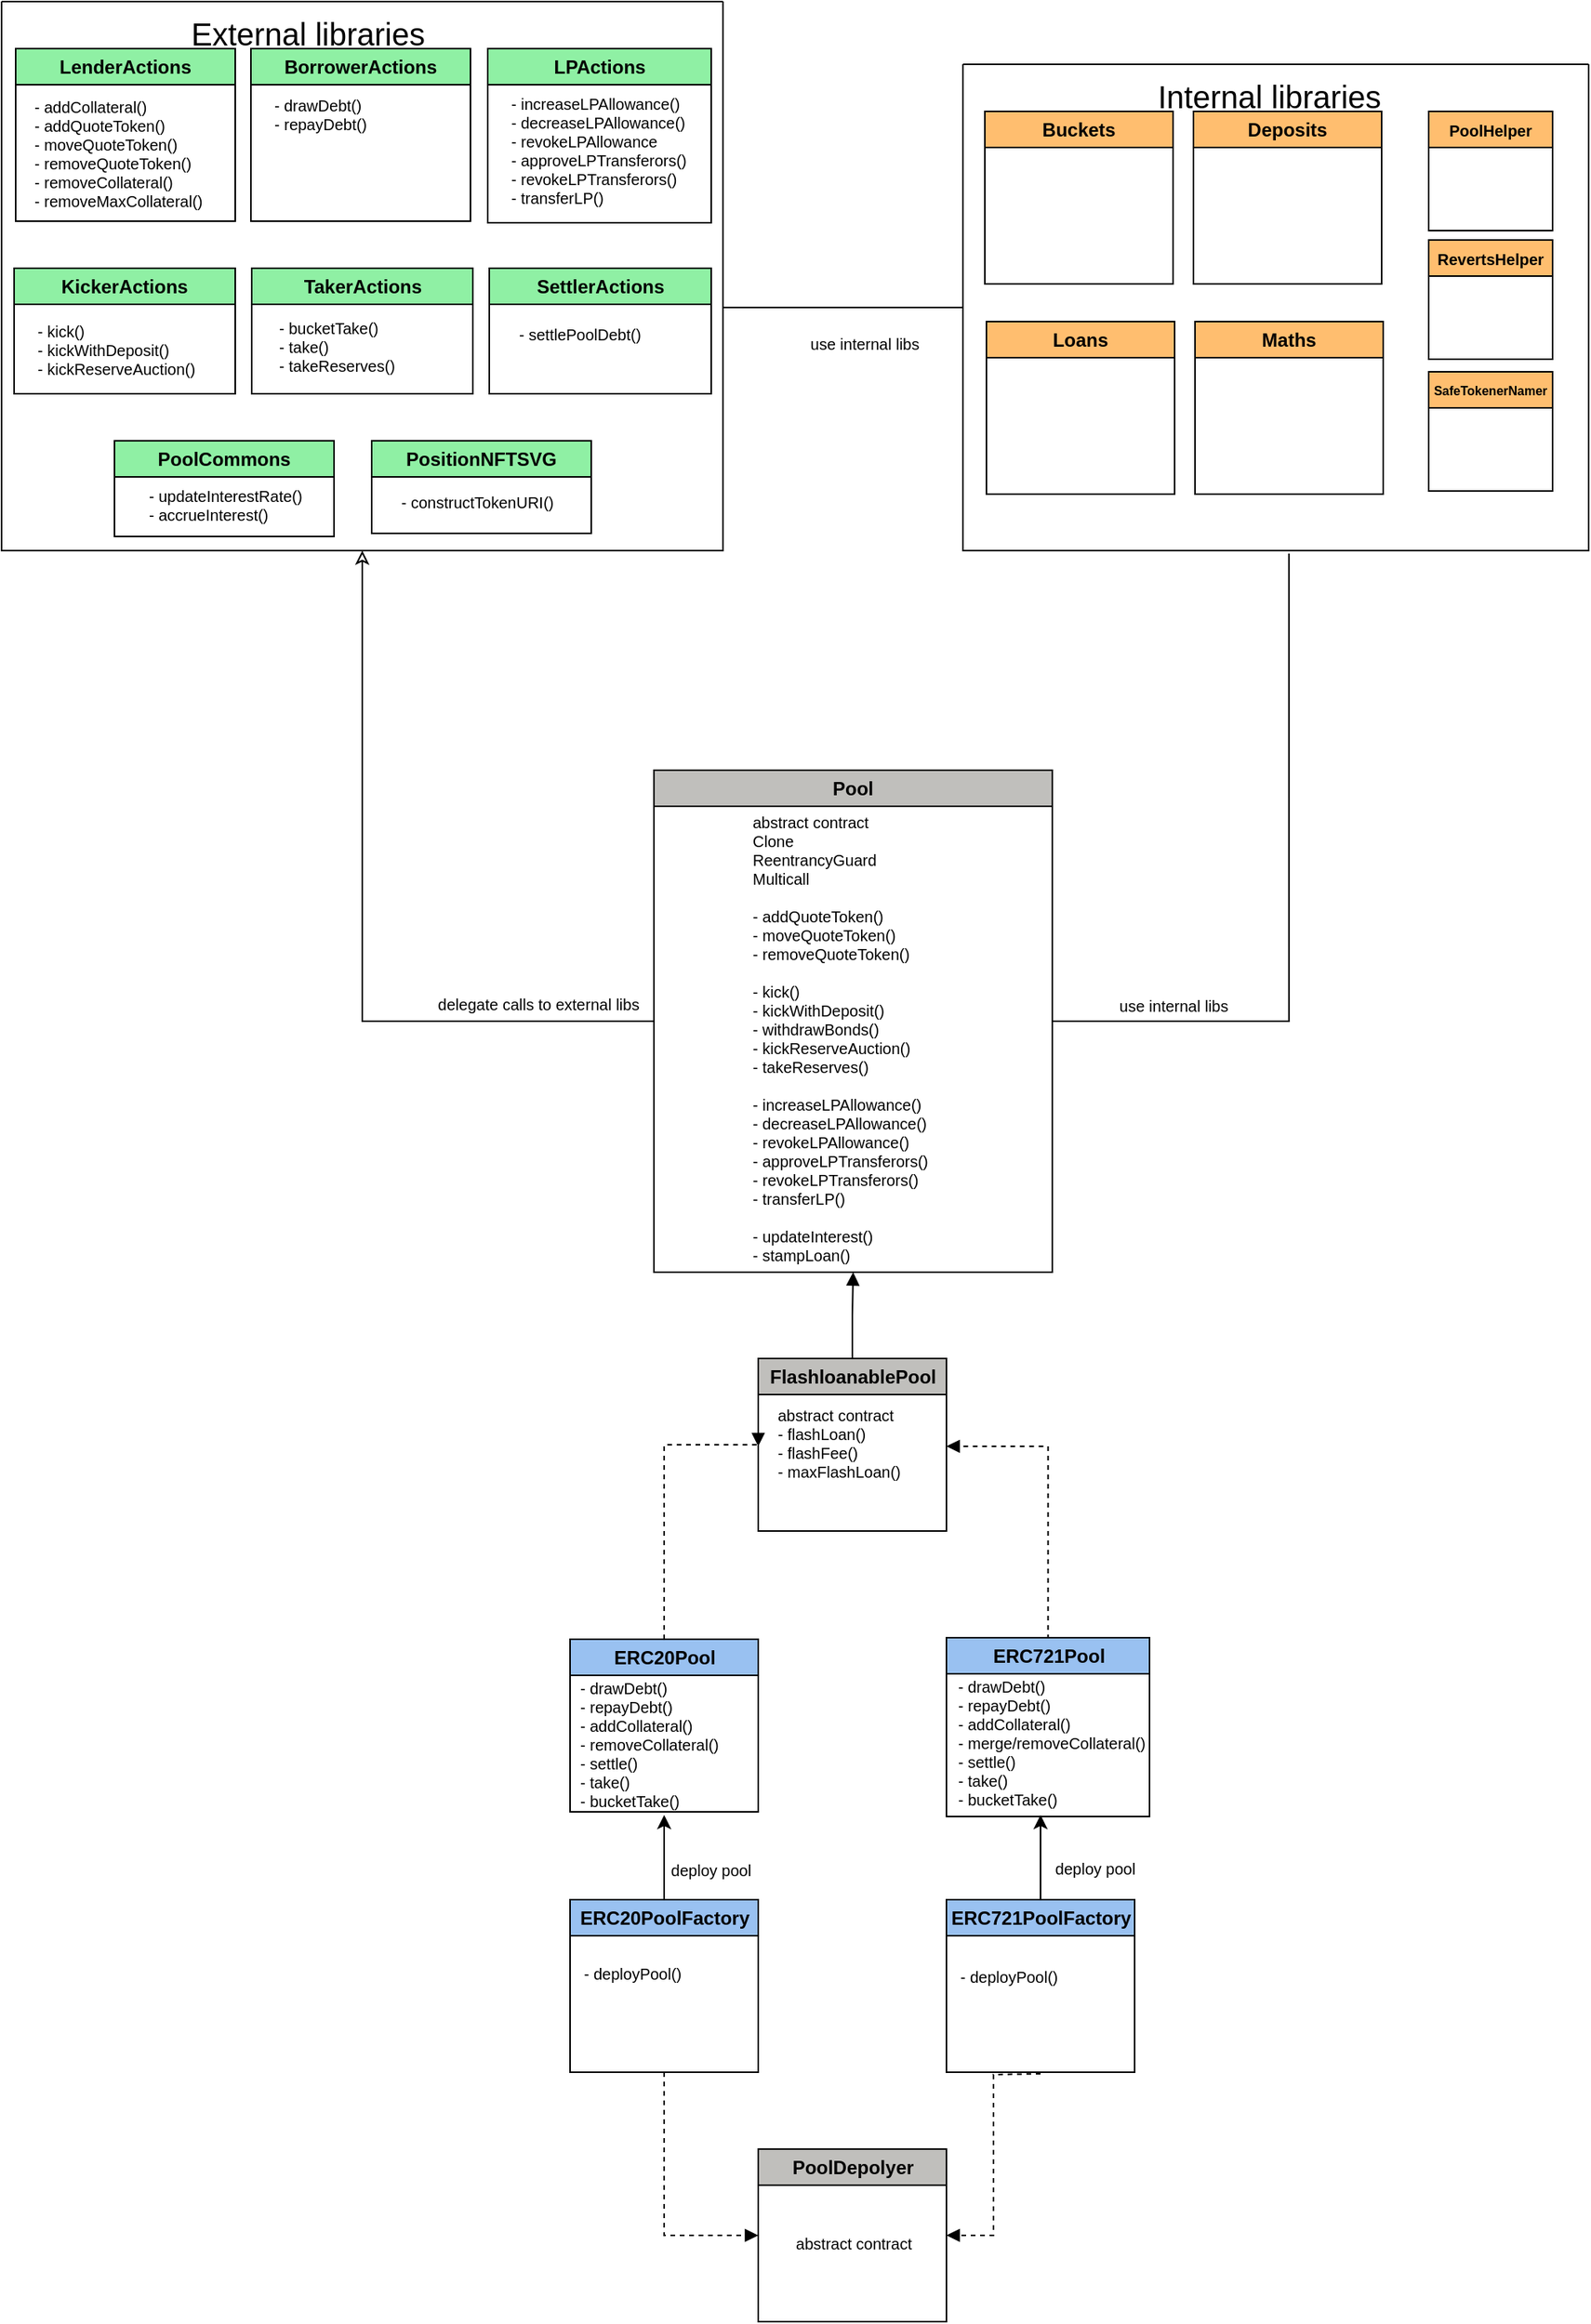 <mxfile version="21.1.8" type="device">
  <diagram id="UOtnxrRyxmIjTTSUvChX" name="Page-1">
    <mxGraphModel dx="1434" dy="748" grid="1" gridSize="10" guides="1" tooltips="1" connect="1" arrows="1" fold="1" page="1" pageScale="1" pageWidth="827" pageHeight="1169" math="0" shadow="0">
      <root>
        <mxCell id="0" />
        <mxCell id="1" parent="0" />
        <mxCell id="2pzYETJfUhNSbG5DD_v1-6" value="" style="swimlane;startSize=0;" parent="1" vertex="1">
          <mxGeometry x="693" y="540" width="399" height="310" as="geometry" />
        </mxCell>
        <mxCell id="2pzYETJfUhNSbG5DD_v1-7" value="&lt;font style=&quot;font-size: 20px;&quot;&gt;Internal libraries&lt;br&gt;&lt;/font&gt;" style="text;html=1;align=center;verticalAlign=middle;resizable=0;points=[];autosize=1;strokeColor=none;fillColor=none;" parent="2pzYETJfUhNSbG5DD_v1-6" vertex="1">
          <mxGeometry x="110" width="170" height="40" as="geometry" />
        </mxCell>
        <mxCell id="2pzYETJfUhNSbG5DD_v1-49" value="PoolHelper" style="swimlane;whiteSpace=wrap;html=1;fillColor=#ffbe6f;fontSize=10;" parent="2pzYETJfUhNSbG5DD_v1-6" vertex="1">
          <mxGeometry x="297" y="30" width="79" height="76" as="geometry" />
        </mxCell>
        <mxCell id="2pzYETJfUhNSbG5DD_v1-8" value="Buckets" style="swimlane;whiteSpace=wrap;html=1;fillColor=#ffbe6f;" parent="1" vertex="1">
          <mxGeometry x="707" y="570" width="120" height="110" as="geometry" />
        </mxCell>
        <mxCell id="2pzYETJfUhNSbG5DD_v1-9" value="Deposits" style="swimlane;whiteSpace=wrap;html=1;fillColor=#ffbe6f;" parent="1" vertex="1">
          <mxGeometry x="840" y="570" width="120" height="110" as="geometry" />
        </mxCell>
        <mxCell id="2pzYETJfUhNSbG5DD_v1-10" value="Maths" style="swimlane;whiteSpace=wrap;html=1;fillColor=#ffbe6f;" parent="1" vertex="1">
          <mxGeometry x="841" y="704" width="120" height="110" as="geometry" />
        </mxCell>
        <mxCell id="2pzYETJfUhNSbG5DD_v1-11" value="Loans" style="swimlane;whiteSpace=wrap;html=1;fillColor=#ffbe6f;" parent="1" vertex="1">
          <mxGeometry x="708" y="704" width="120" height="110" as="geometry" />
        </mxCell>
        <mxCell id="2pzYETJfUhNSbG5DD_v1-19" style="edgeStyle=orthogonalEdgeStyle;rounded=0;orthogonalLoop=1;jettySize=auto;html=1;fontSize=20;endArrow=none;endFill=0;" parent="1" source="2pzYETJfUhNSbG5DD_v1-12" target="2pzYETJfUhNSbG5DD_v1-6" edge="1">
          <mxGeometry relative="1" as="geometry">
            <Array as="points">
              <mxPoint x="590" y="695" />
              <mxPoint x="590" y="695" />
            </Array>
          </mxGeometry>
        </mxCell>
        <mxCell id="2pzYETJfUhNSbG5DD_v1-12" value="" style="swimlane;startSize=0;" parent="1" vertex="1">
          <mxGeometry x="80" y="500" width="460" height="350" as="geometry" />
        </mxCell>
        <mxCell id="2pzYETJfUhNSbG5DD_v1-13" value="&lt;font style=&quot;font-size: 20px;&quot;&gt;External libraries&lt;br&gt;&lt;/font&gt;" style="text;html=1;align=center;verticalAlign=middle;resizable=0;points=[];autosize=1;strokeColor=none;fillColor=none;" parent="2pzYETJfUhNSbG5DD_v1-12" vertex="1">
          <mxGeometry x="110" width="170" height="40" as="geometry" />
        </mxCell>
        <mxCell id="2pzYETJfUhNSbG5DD_v1-4" value="LenderActions" style="swimlane;whiteSpace=wrap;html=1;fillColor=#8ff0a4;" parent="2pzYETJfUhNSbG5DD_v1-12" vertex="1">
          <mxGeometry x="9" y="30" width="140" height="110" as="geometry" />
        </mxCell>
        <mxCell id="2pzYETJfUhNSbG5DD_v1-56" value="&lt;div align=&quot;left&quot;&gt;- addCollateral()&lt;/div&gt;&lt;div align=&quot;left&quot;&gt;- addQuoteToken()&lt;/div&gt;&lt;div align=&quot;left&quot;&gt;- moveQuoteToken()&lt;/div&gt;&lt;div align=&quot;left&quot;&gt;- removeQuoteToken()&lt;/div&gt;&lt;div align=&quot;left&quot;&gt;- removeCollateral()&lt;/div&gt;&lt;div align=&quot;left&quot;&gt;- removeMaxCollateral()&lt;br&gt;&lt;/div&gt;" style="text;html=1;align=left;verticalAlign=middle;resizable=0;points=[];autosize=1;strokeColor=none;fillColor=none;fontSize=10;" parent="2pzYETJfUhNSbG5DD_v1-4" vertex="1">
          <mxGeometry x="10" y="22" width="130" height="90" as="geometry" />
        </mxCell>
        <mxCell id="2pzYETJfUhNSbG5DD_v1-2" value="BorrowerActions" style="swimlane;whiteSpace=wrap;html=1;fillColor=#8ff0a4;" parent="2pzYETJfUhNSbG5DD_v1-12" vertex="1">
          <mxGeometry x="159" y="30" width="140" height="110" as="geometry" />
        </mxCell>
        <mxCell id="2pzYETJfUhNSbG5DD_v1-55" value="&lt;div align=&quot;left&quot;&gt;- drawDebt()&lt;/div&gt;&lt;div align=&quot;left&quot;&gt;- repayDebt()&lt;br&gt;&lt;/div&gt;" style="text;html=1;align=left;verticalAlign=middle;resizable=0;points=[];autosize=1;strokeColor=none;fillColor=none;fontSize=10;labelBackgroundColor=none;" parent="2pzYETJfUhNSbG5DD_v1-2" vertex="1">
          <mxGeometry x="12.5" y="22" width="80" height="40" as="geometry" />
        </mxCell>
        <mxCell id="2pzYETJfUhNSbG5DD_v1-3" value="PoolCommons" style="swimlane;whiteSpace=wrap;html=1;fillColor=#8ff0a4;" parent="2pzYETJfUhNSbG5DD_v1-12" vertex="1">
          <mxGeometry x="72" y="280" width="140" height="61" as="geometry" />
        </mxCell>
        <mxCell id="2pzYETJfUhNSbG5DD_v1-57" value="&lt;div&gt;- updateInterestRate()&lt;/div&gt;&lt;div&gt;- accrueInterest()&lt;br&gt;&lt;/div&gt;" style="text;html=1;align=left;verticalAlign=middle;resizable=0;points=[];autosize=1;strokeColor=none;fillColor=none;fontSize=10;" parent="2pzYETJfUhNSbG5DD_v1-3" vertex="1">
          <mxGeometry x="20" y="21" width="120" height="40" as="geometry" />
        </mxCell>
        <mxCell id="2pzYETJfUhNSbG5DD_v1-52" value="PositionNFTSVG" style="swimlane;whiteSpace=wrap;html=1;fillColor=#8ff0a4;" parent="2pzYETJfUhNSbG5DD_v1-12" vertex="1">
          <mxGeometry x="236" y="280" width="140" height="59" as="geometry" />
        </mxCell>
        <mxCell id="2pzYETJfUhNSbG5DD_v1-1" value="KickerActions" style="swimlane;whiteSpace=wrap;html=1;fillColor=#8ff0a4;" parent="2pzYETJfUhNSbG5DD_v1-12" vertex="1">
          <mxGeometry x="8" y="170" width="141" height="80" as="geometry" />
        </mxCell>
        <mxCell id="2pzYETJfUhNSbG5DD_v1-53" value="&lt;div align=&quot;left&quot;&gt;- kick()&lt;/div&gt;&lt;div align=&quot;left&quot;&gt;- kickWithDeposit()&lt;/div&gt;&lt;div align=&quot;left&quot;&gt;- kickReserveAuction()&lt;/div&gt;" style="text;html=1;align=left;verticalAlign=middle;resizable=0;points=[];autosize=1;strokeColor=none;fillColor=none;fontSize=10;" parent="2pzYETJfUhNSbG5DD_v1-1" vertex="1">
          <mxGeometry x="12.5" y="27" width="120" height="50" as="geometry" />
        </mxCell>
        <mxCell id="oplPGZ64pU4IfsckmvwP-9" value="LPActions" style="swimlane;whiteSpace=wrap;html=1;fillColor=#8ff0a4;" vertex="1" parent="2pzYETJfUhNSbG5DD_v1-12">
          <mxGeometry x="310" y="30" width="142.5" height="111" as="geometry" />
        </mxCell>
        <mxCell id="oplPGZ64pU4IfsckmvwP-10" value="&lt;div align=&quot;left&quot;&gt;- increaseLPAllowance()&lt;/div&gt;&lt;div align=&quot;left&quot;&gt;- decreaseLPAllowance()&lt;/div&gt;&lt;div align=&quot;left&quot;&gt;- revokeLPAllowance&lt;/div&gt;&lt;div align=&quot;left&quot;&gt;- approveLPTransferors()&lt;/div&gt;&lt;div align=&quot;left&quot;&gt;- revokeLPTransferors()&lt;/div&gt;&lt;div align=&quot;left&quot;&gt;- transferLP()&lt;br&gt;&lt;/div&gt;" style="text;html=1;align=left;verticalAlign=middle;resizable=0;points=[];autosize=1;strokeColor=none;fillColor=none;fontSize=10;labelBackgroundColor=none;" vertex="1" parent="oplPGZ64pU4IfsckmvwP-9">
          <mxGeometry x="12.5" y="20" width="130" height="90" as="geometry" />
        </mxCell>
        <mxCell id="oplPGZ64pU4IfsckmvwP-2" value="SettlerActions" style="swimlane;whiteSpace=wrap;html=1;fillColor=#8ff0a4;" vertex="1" parent="2pzYETJfUhNSbG5DD_v1-12">
          <mxGeometry x="311" y="170" width="141.5" height="80" as="geometry" />
        </mxCell>
        <mxCell id="oplPGZ64pU4IfsckmvwP-3" value="&lt;div align=&quot;left&quot;&gt;- settlePoolDebt()&lt;/div&gt;" style="text;html=1;align=left;verticalAlign=middle;resizable=0;points=[];autosize=1;strokeColor=none;fillColor=none;fontSize=10;labelBackgroundColor=none;" vertex="1" parent="oplPGZ64pU4IfsckmvwP-2">
          <mxGeometry x="16.5" y="27" width="100" height="30" as="geometry" />
        </mxCell>
        <mxCell id="oplPGZ64pU4IfsckmvwP-6" value="TakerActions" style="swimlane;whiteSpace=wrap;html=1;fillColor=#8ff0a4;" vertex="1" parent="2pzYETJfUhNSbG5DD_v1-12">
          <mxGeometry x="159.5" y="170" width="141" height="80" as="geometry" />
        </mxCell>
        <mxCell id="oplPGZ64pU4IfsckmvwP-7" value="&lt;div&gt;- bucketTake()&lt;/div&gt;&lt;div&gt;- take()&lt;/div&gt;&lt;div&gt;- takeReserves()&lt;br&gt;&lt;/div&gt;" style="text;html=1;align=left;verticalAlign=middle;resizable=0;points=[];autosize=1;strokeColor=none;fillColor=none;fontSize=10;labelBackgroundColor=none;" vertex="1" parent="oplPGZ64pU4IfsckmvwP-6">
          <mxGeometry x="15.5" y="25" width="100" height="50" as="geometry" />
        </mxCell>
        <mxCell id="2pzYETJfUhNSbG5DD_v1-17" style="edgeStyle=orthogonalEdgeStyle;rounded=0;orthogonalLoop=1;jettySize=auto;html=1;exitX=0;exitY=0.5;exitDx=0;exitDy=0;entryX=0.5;entryY=1;entryDx=0;entryDy=0;fontSize=20;endArrow=classic;endFill=0;" parent="1" source="2pzYETJfUhNSbG5DD_v1-15" target="2pzYETJfUhNSbG5DD_v1-12" edge="1">
          <mxGeometry relative="1" as="geometry" />
        </mxCell>
        <mxCell id="2pzYETJfUhNSbG5DD_v1-18" style="edgeStyle=orthogonalEdgeStyle;rounded=0;orthogonalLoop=1;jettySize=auto;html=1;exitX=1;exitY=0.5;exitDx=0;exitDy=0;entryX=0.521;entryY=1.006;entryDx=0;entryDy=0;entryPerimeter=0;fontSize=20;endArrow=none;endFill=0;" parent="1" source="2pzYETJfUhNSbG5DD_v1-15" target="2pzYETJfUhNSbG5DD_v1-6" edge="1">
          <mxGeometry relative="1" as="geometry" />
        </mxCell>
        <mxCell id="2pzYETJfUhNSbG5DD_v1-20" value="&lt;font style=&quot;font-size: 10px;&quot;&gt;use internal libs&lt;br&gt;&lt;/font&gt;" style="edgeLabel;html=1;align=center;verticalAlign=middle;resizable=0;points=[];fontSize=20;labelBackgroundColor=none;" parent="2pzYETJfUhNSbG5DD_v1-18" vertex="1" connectable="0">
          <mxGeometry x="-0.072" y="-3" relative="1" as="geometry">
            <mxPoint x="-274" y="-379" as="offset" />
          </mxGeometry>
        </mxCell>
        <mxCell id="2pzYETJfUhNSbG5DD_v1-15" value="Pool" style="swimlane;whiteSpace=wrap;html=1;fillColor=#c0bfbc;" parent="1" vertex="1">
          <mxGeometry x="496" y="990" width="254" height="320" as="geometry" />
        </mxCell>
        <mxCell id="2pzYETJfUhNSbG5DD_v1-23" value="&lt;div align=&quot;left&quot;&gt;abstract contract&lt;/div&gt;&lt;div align=&quot;left&quot;&gt;Clone&lt;/div&gt;&lt;div align=&quot;left&quot;&gt;ReentrancyGuard&lt;/div&gt;&lt;div align=&quot;left&quot;&gt;Multicall&lt;/div&gt;&lt;div align=&quot;left&quot;&gt;&lt;br&gt;&lt;/div&gt;&lt;div align=&quot;left&quot;&gt;- addQuoteToken()&lt;/div&gt;&lt;div align=&quot;left&quot;&gt;- moveQuoteToken()&lt;/div&gt;&lt;div align=&quot;left&quot;&gt;- removeQuoteToken()&lt;/div&gt;&lt;div align=&quot;left&quot;&gt;&lt;br&gt;&lt;/div&gt;&lt;div align=&quot;left&quot;&gt;- kick()&lt;/div&gt;&lt;div align=&quot;left&quot;&gt;- kickWithDeposit()&lt;/div&gt;&lt;div align=&quot;left&quot;&gt;- withdrawBonds()&lt;/div&gt;&lt;div align=&quot;left&quot;&gt;- kickReserveAuction()&lt;/div&gt;&lt;div align=&quot;left&quot;&gt;- takeReserves()&lt;/div&gt;&lt;div align=&quot;left&quot;&gt;&lt;br&gt;&lt;/div&gt;&lt;div align=&quot;left&quot;&gt;- increaseLPAllowance()&lt;/div&gt;&lt;div align=&quot;left&quot;&gt;- decreaseLPAllowance()&lt;/div&gt;&lt;div align=&quot;left&quot;&gt;- revokeLPAllowance()&lt;/div&gt;&lt;div align=&quot;left&quot;&gt;- approveLPTransferors()&lt;/div&gt;&lt;div align=&quot;left&quot;&gt;- revokeLPTransferors()&lt;/div&gt;&lt;div align=&quot;left&quot;&gt;- transferLP()&lt;br&gt;&lt;/div&gt;&lt;div align=&quot;left&quot;&gt;&lt;br&gt;&lt;/div&gt;&lt;div align=&quot;left&quot;&gt;- updateInterest()&lt;/div&gt;&lt;div align=&quot;left&quot;&gt;- stampLoan()&lt;br&gt;&lt;/div&gt;" style="text;html=1;align=left;verticalAlign=middle;resizable=0;points=[];autosize=1;strokeColor=none;fillColor=none;fontSize=10;" parent="2pzYETJfUhNSbG5DD_v1-15" vertex="1">
          <mxGeometry x="61" y="21" width="130" height="300" as="geometry" />
        </mxCell>
        <mxCell id="2pzYETJfUhNSbG5DD_v1-21" value="&lt;font style=&quot;font-size: 10px;&quot;&gt;delegate calls to external libs&lt;br&gt;&lt;/font&gt;" style="edgeLabel;html=1;align=center;verticalAlign=middle;resizable=0;points=[];fontSize=20;labelBackgroundColor=none;" parent="1" vertex="1" connectable="0">
          <mxGeometry x="414" y="1138" as="geometry">
            <mxPoint x="8" y="-3" as="offset" />
          </mxGeometry>
        </mxCell>
        <mxCell id="2pzYETJfUhNSbG5DD_v1-22" value="&lt;font style=&quot;font-size: 10px;&quot;&gt;use internal libs&lt;br&gt;&lt;/font&gt;" style="edgeLabel;html=1;align=center;verticalAlign=middle;resizable=0;points=[];fontSize=20;labelBackgroundColor=none;" parent="1" vertex="1" connectable="0">
          <mxGeometry x="827" y="1136" as="geometry" />
        </mxCell>
        <mxCell id="2pzYETJfUhNSbG5DD_v1-27" style="edgeStyle=orthogonalEdgeStyle;rounded=0;orthogonalLoop=1;jettySize=auto;html=1;exitX=0.5;exitY=0;exitDx=0;exitDy=0;entryX=0.5;entryY=1;entryDx=0;entryDy=0;fontSize=10;endArrow=block;endFill=1;" parent="1" source="2pzYETJfUhNSbG5DD_v1-24" target="2pzYETJfUhNSbG5DD_v1-15" edge="1">
          <mxGeometry relative="1" as="geometry" />
        </mxCell>
        <mxCell id="2pzYETJfUhNSbG5DD_v1-24" value="FlashloanablePool" style="swimlane;whiteSpace=wrap;html=1;fillColor=#c0bfbc;" parent="1" vertex="1">
          <mxGeometry x="562.5" y="1365" width="120" height="110" as="geometry" />
        </mxCell>
        <mxCell id="2pzYETJfUhNSbG5DD_v1-25" value="&lt;div align=&quot;left&quot;&gt;abstract contract&lt;/div&gt;&lt;div align=&quot;left&quot;&gt;- flashLoan()&lt;/div&gt;&lt;div align=&quot;left&quot;&gt;- flashFee()&lt;/div&gt;&lt;div align=&quot;left&quot;&gt;- maxFlashLoan()&lt;br&gt;&lt;/div&gt;&lt;div align=&quot;left&quot;&gt;&lt;br&gt;&lt;/div&gt;" style="text;html=1;align=left;verticalAlign=middle;resizable=0;points=[];autosize=1;strokeColor=none;fillColor=none;fontSize=10;" parent="2pzYETJfUhNSbG5DD_v1-24" vertex="1">
          <mxGeometry x="10" y="25" width="100" height="70" as="geometry" />
        </mxCell>
        <mxCell id="2pzYETJfUhNSbG5DD_v1-34" style="edgeStyle=orthogonalEdgeStyle;rounded=0;orthogonalLoop=1;jettySize=auto;html=1;entryX=0;entryY=0.5;entryDx=0;entryDy=0;fontSize=10;endArrow=block;endFill=1;dashed=1;exitX=0.5;exitY=0;exitDx=0;exitDy=0;" parent="1" source="2pzYETJfUhNSbG5DD_v1-28" edge="1">
          <mxGeometry relative="1" as="geometry">
            <mxPoint x="502.5" y="1459" as="sourcePoint" />
            <mxPoint x="562.5" y="1421" as="targetPoint" />
            <Array as="points">
              <mxPoint x="503" y="1420" />
            </Array>
          </mxGeometry>
        </mxCell>
        <mxCell id="2pzYETJfUhNSbG5DD_v1-28" value="ERC20Pool" style="swimlane;whiteSpace=wrap;html=1;fillColor=#99c1f1;" parent="1" vertex="1">
          <mxGeometry x="442.5" y="1544" width="120" height="110" as="geometry" />
        </mxCell>
        <mxCell id="2pzYETJfUhNSbG5DD_v1-35" style="edgeStyle=orthogonalEdgeStyle;rounded=0;orthogonalLoop=1;jettySize=auto;html=1;entryX=1;entryY=0.5;entryDx=0;entryDy=0;fontSize=10;endArrow=block;endFill=1;dashed=1;" parent="1" edge="1">
          <mxGeometry relative="1" as="geometry">
            <mxPoint x="747.286" y="1544" as="sourcePoint" />
            <mxPoint x="682.5" y="1421" as="targetPoint" />
            <Array as="points">
              <mxPoint x="747" y="1421" />
            </Array>
          </mxGeometry>
        </mxCell>
        <mxCell id="2pzYETJfUhNSbG5DD_v1-30" value="ERC721Pool" style="swimlane;whiteSpace=wrap;html=1;fillColor=#99c1f1;" parent="1" vertex="1">
          <mxGeometry x="682.5" y="1543" width="129.5" height="114" as="geometry" />
        </mxCell>
        <mxCell id="2pzYETJfUhNSbG5DD_v1-43" style="edgeStyle=orthogonalEdgeStyle;rounded=0;orthogonalLoop=1;jettySize=auto;html=1;exitX=0.5;exitY=1;exitDx=0;exitDy=0;entryX=0;entryY=0.5;entryDx=0;entryDy=0;dashed=1;fontSize=10;endArrow=block;endFill=1;" parent="1" source="2pzYETJfUhNSbG5DD_v1-37" target="2pzYETJfUhNSbG5DD_v1-41" edge="1">
          <mxGeometry relative="1" as="geometry">
            <mxPoint x="502.5" y="1734" as="sourcePoint" />
            <mxPoint x="562.5" y="1843" as="targetPoint" />
          </mxGeometry>
        </mxCell>
        <mxCell id="2pzYETJfUhNSbG5DD_v1-45" style="edgeStyle=orthogonalEdgeStyle;rounded=0;orthogonalLoop=1;jettySize=auto;html=1;exitX=0.5;exitY=0;exitDx=0;exitDy=0;entryX=0.5;entryY=1;entryDx=0;entryDy=0;fontSize=10;endArrow=classic;endFill=1;" parent="1" edge="1">
          <mxGeometry relative="1" as="geometry">
            <mxPoint x="502.5" y="1711" as="sourcePoint" />
            <mxPoint x="502.5" y="1656" as="targetPoint" />
          </mxGeometry>
        </mxCell>
        <mxCell id="2pzYETJfUhNSbG5DD_v1-37" value="ERC20PoolFactory" style="swimlane;whiteSpace=wrap;html=1;fillColor=#99c1f1;" parent="1" vertex="1">
          <mxGeometry x="442.5" y="1710" width="120" height="110" as="geometry" />
        </mxCell>
        <mxCell id="2pzYETJfUhNSbG5DD_v1-44" style="edgeStyle=orthogonalEdgeStyle;rounded=0;orthogonalLoop=1;jettySize=auto;html=1;exitX=0.5;exitY=1;exitDx=0;exitDy=0;dashed=1;fontSize=10;endArrow=block;endFill=1;entryX=1;entryY=0.5;entryDx=0;entryDy=0;" parent="1" target="2pzYETJfUhNSbG5DD_v1-41" edge="1">
          <mxGeometry relative="1" as="geometry">
            <mxPoint x="682.5" y="1843" as="targetPoint" />
            <mxPoint x="742.5" y="1821" as="sourcePoint" />
          </mxGeometry>
        </mxCell>
        <mxCell id="2pzYETJfUhNSbG5DD_v1-46" style="edgeStyle=orthogonalEdgeStyle;rounded=0;orthogonalLoop=1;jettySize=auto;html=1;exitX=0.5;exitY=0;exitDx=0;exitDy=0;entryX=0.5;entryY=1;entryDx=0;entryDy=0;fontSize=10;endArrow=classic;endFill=1;" parent="1" edge="1">
          <mxGeometry relative="1" as="geometry">
            <mxPoint x="742.5" y="1656" as="targetPoint" />
            <mxPoint x="742.5" y="1711" as="sourcePoint" />
          </mxGeometry>
        </mxCell>
        <mxCell id="2pzYETJfUhNSbG5DD_v1-38" value="ERC721PoolFactory" style="swimlane;whiteSpace=wrap;html=1;fillColor=#99c1f1;" parent="1" vertex="1">
          <mxGeometry x="682.5" y="1710" width="120" height="110" as="geometry" />
        </mxCell>
        <mxCell id="2pzYETJfUhNSbG5DD_v1-41" value="PoolDepolyer" style="swimlane;whiteSpace=wrap;html=1;fillColor=#c0bfbc;" parent="1" vertex="1">
          <mxGeometry x="562.5" y="1869" width="120" height="110" as="geometry" />
        </mxCell>
        <mxCell id="2pzYETJfUhNSbG5DD_v1-42" value="abstract contract" style="text;html=1;align=center;verticalAlign=middle;resizable=0;points=[];autosize=1;strokeColor=none;fillColor=none;fontSize=10;" parent="2pzYETJfUhNSbG5DD_v1-41" vertex="1">
          <mxGeometry x="10" y="45" width="100" height="30" as="geometry" />
        </mxCell>
        <mxCell id="2pzYETJfUhNSbG5DD_v1-47" value="deploy pool" style="text;html=1;align=center;verticalAlign=middle;resizable=0;points=[];autosize=1;strokeColor=none;fillColor=none;fontSize=10;" parent="1" vertex="1">
          <mxGeometry x="497" y="1676" width="70" height="30" as="geometry" />
        </mxCell>
        <mxCell id="2pzYETJfUhNSbG5DD_v1-48" value="deploy pool" style="text;html=1;align=center;verticalAlign=middle;resizable=0;points=[];autosize=1;strokeColor=none;fillColor=none;fontSize=10;" parent="1" vertex="1">
          <mxGeometry x="742" y="1675" width="70" height="30" as="geometry" />
        </mxCell>
        <mxCell id="2pzYETJfUhNSbG5DD_v1-50" value="RevertsHelper" style="swimlane;whiteSpace=wrap;html=1;fillColor=#ffbe6f;fontSize=10;" parent="1" vertex="1">
          <mxGeometry x="990" y="652" width="79" height="76" as="geometry" />
        </mxCell>
        <mxCell id="2pzYETJfUhNSbG5DD_v1-51" value="SafeTokenerNamer" style="swimlane;whiteSpace=wrap;html=1;fillColor=#ffbe6f;fontSize=8;" parent="1" vertex="1">
          <mxGeometry x="990" y="736" width="79" height="76" as="geometry" />
        </mxCell>
        <mxCell id="2pzYETJfUhNSbG5DD_v1-58" value="- constructTokenURI()" style="text;html=1;align=center;verticalAlign=middle;resizable=0;points=[];autosize=1;strokeColor=none;fillColor=none;fontSize=10;" parent="1" vertex="1">
          <mxGeometry x="323" y="804" width="120" height="30" as="geometry" />
        </mxCell>
        <mxCell id="2pzYETJfUhNSbG5DD_v1-60" value="- deployPool()" style="text;html=1;align=center;verticalAlign=middle;resizable=0;points=[];autosize=1;strokeColor=none;fillColor=none;fontSize=10;" parent="1" vertex="1">
          <mxGeometry x="437" y="1742" width="90" height="30" as="geometry" />
        </mxCell>
        <mxCell id="2pzYETJfUhNSbG5DD_v1-61" value="- deployPool()" style="text;html=1;align=center;verticalAlign=middle;resizable=0;points=[];autosize=1;strokeColor=none;fillColor=none;fontSize=10;" parent="1" vertex="1">
          <mxGeometry x="677" y="1744" width="90" height="30" as="geometry" />
        </mxCell>
        <mxCell id="2pzYETJfUhNSbG5DD_v1-62" value="&lt;div align=&quot;left&quot;&gt;- drawDebt()&lt;/div&gt;&lt;div align=&quot;left&quot;&gt;- repayDebt()&lt;/div&gt;&lt;div align=&quot;left&quot;&gt;- addCollateral()&lt;/div&gt;&lt;div align=&quot;left&quot;&gt;- removeCollateral()&lt;/div&gt;&lt;div align=&quot;left&quot;&gt;- settle()&lt;/div&gt;&lt;div align=&quot;left&quot;&gt;- take()&lt;/div&gt;&lt;div align=&quot;left&quot;&gt;- bucketTake()&lt;br&gt;&lt;/div&gt;" style="text;html=1;align=left;verticalAlign=middle;resizable=0;points=[];autosize=1;strokeColor=none;fillColor=none;fontSize=10;" parent="1" vertex="1">
          <mxGeometry x="447" y="1561" width="110" height="100" as="geometry" />
        </mxCell>
        <mxCell id="2pzYETJfUhNSbG5DD_v1-63" value="&lt;div align=&quot;left&quot;&gt;- drawDebt()&lt;/div&gt;&lt;div align=&quot;left&quot;&gt;- repayDebt()&lt;/div&gt;&lt;div align=&quot;left&quot;&gt;- addCollateral()&lt;/div&gt;&lt;div align=&quot;left&quot;&gt;- merge/removeCollateral()&lt;/div&gt;&lt;div align=&quot;left&quot;&gt;- settle()&lt;/div&gt;&lt;div align=&quot;left&quot;&gt;- take()&lt;/div&gt;&lt;div align=&quot;left&quot;&gt;- bucketTake()&lt;br&gt;&lt;/div&gt;" style="text;html=1;align=left;verticalAlign=middle;resizable=0;points=[];autosize=1;strokeColor=none;fillColor=none;fontSize=10;" parent="1" vertex="1">
          <mxGeometry x="688" y="1560" width="140" height="100" as="geometry" />
        </mxCell>
      </root>
    </mxGraphModel>
  </diagram>
</mxfile>
